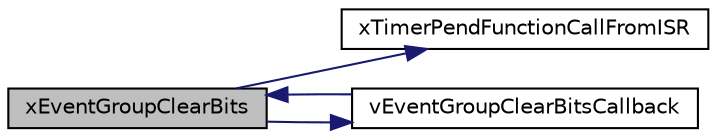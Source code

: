digraph "xEventGroupClearBits"
{
  edge [fontname="Helvetica",fontsize="10",labelfontname="Helvetica",labelfontsize="10"];
  node [fontname="Helvetica",fontsize="10",shape=record];
  rankdir="LR";
  Node20 [label="xEventGroupClearBits",height=0.2,width=0.4,color="black", fillcolor="grey75", style="filled", fontcolor="black"];
  Node20 -> Node21 [color="midnightblue",fontsize="10",style="solid",fontname="Helvetica"];
  Node21 [label="xTimerPendFunctionCallFromISR",height=0.2,width=0.4,color="black", fillcolor="white", style="filled",URL="$timers_8h.html#ae0d9338933037e6feebe6437763fa299",tooltip="BaseType_t xTimerPendFunctionCallFromISR( PendedFunction_t xFunctionToPend, void *pvParameter1, uint32_t ulParameter2, BaseType_t *pxHigherPriorityTaskWoken );. "];
  Node20 -> Node22 [color="midnightblue",fontsize="10",style="solid",fontname="Helvetica"];
  Node22 [label="vEventGroupClearBitsCallback",height=0.2,width=0.4,color="black", fillcolor="white", style="filled",URL="$event__groups_8c.html#a3bce459038e87064109c8462b1174c29"];
  Node22 -> Node20 [color="midnightblue",fontsize="10",style="solid",fontname="Helvetica"];
}
